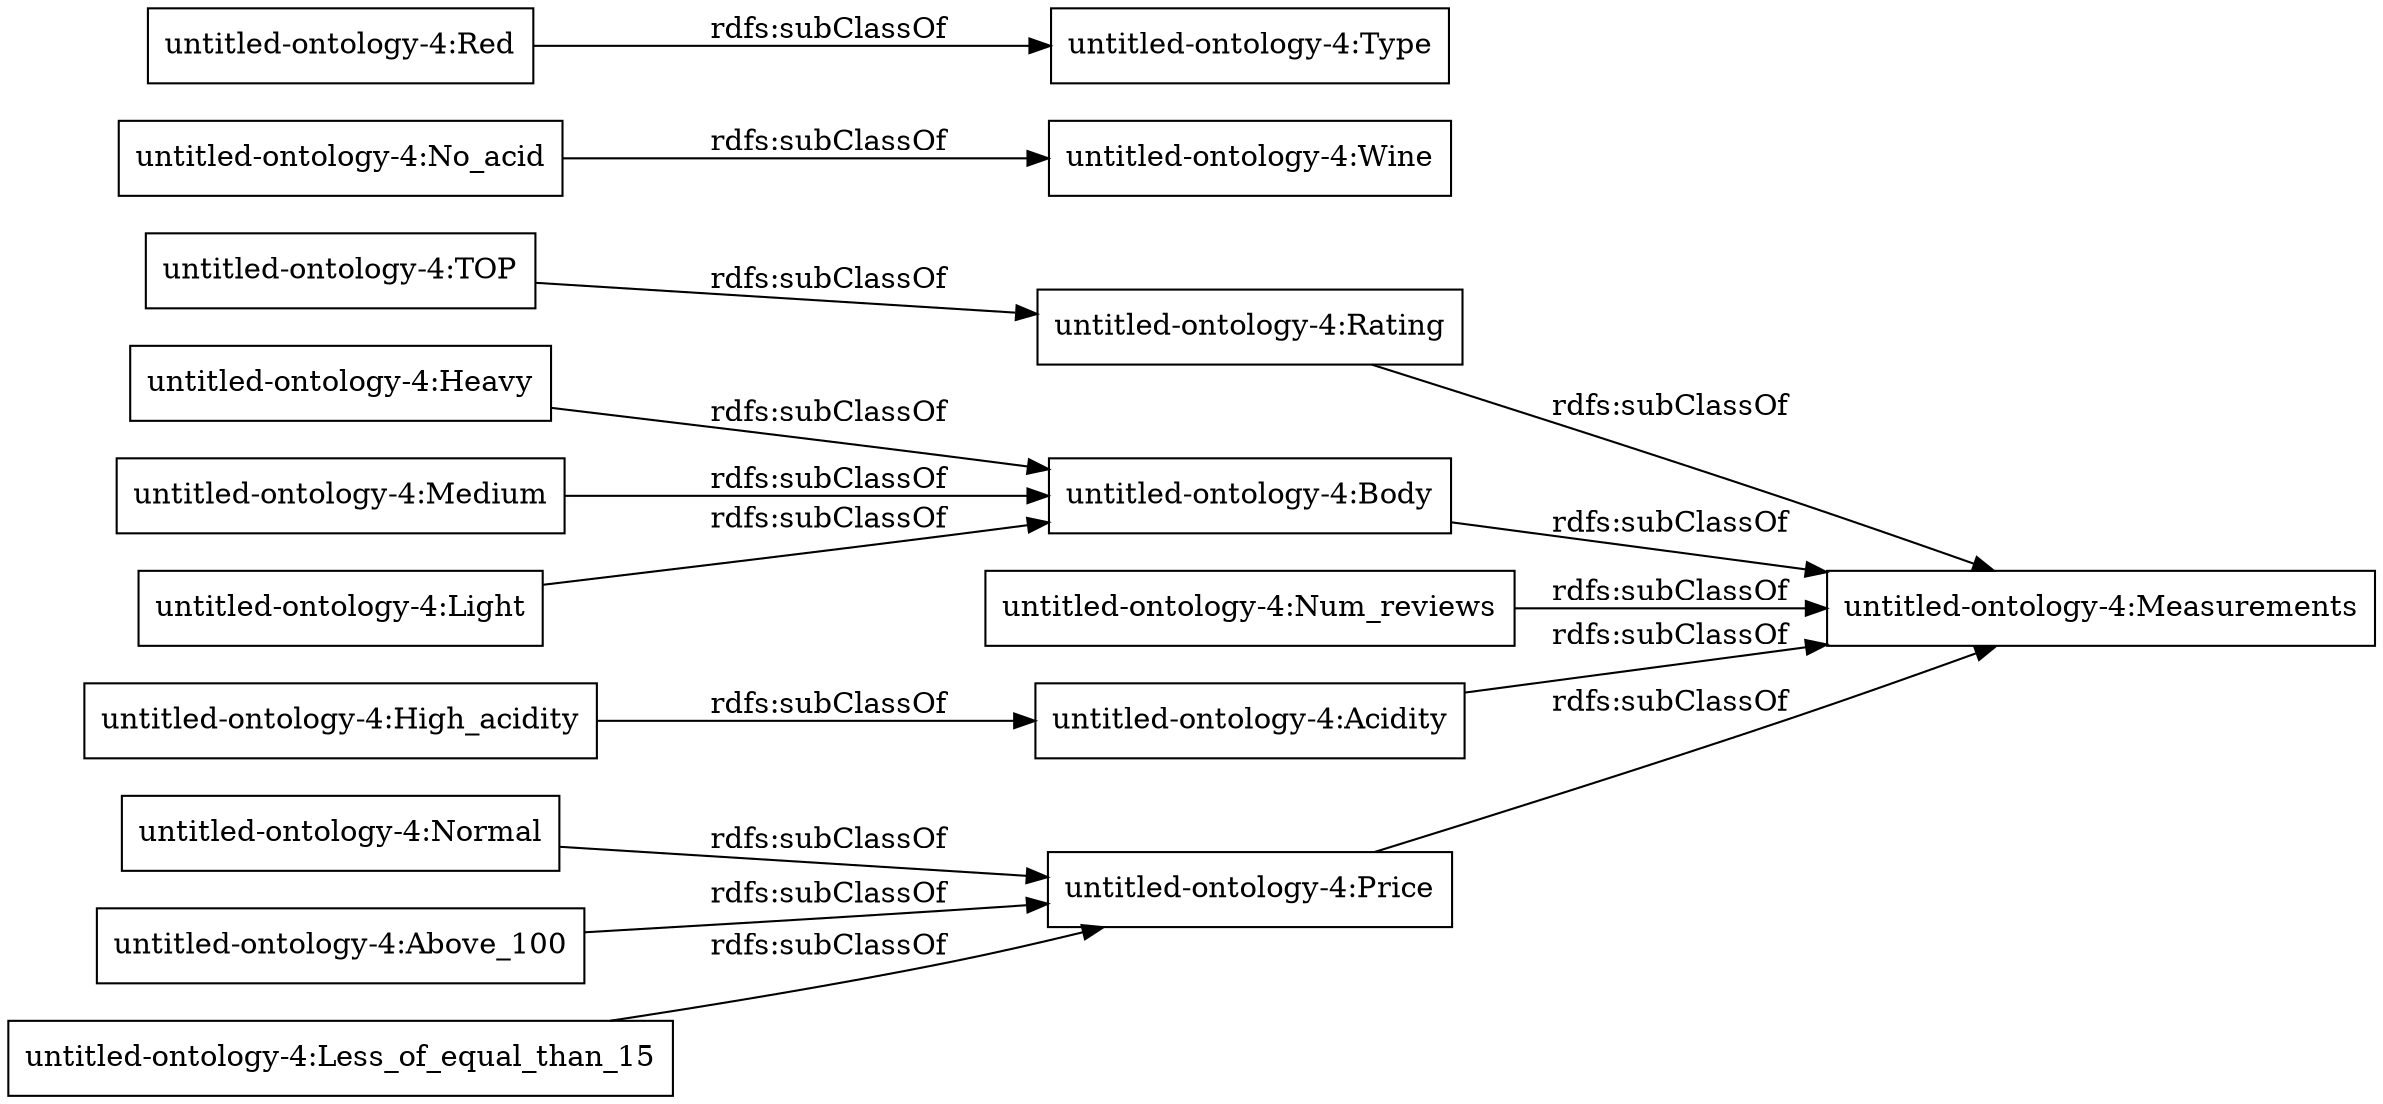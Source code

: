 digraph ar2dtool_diagram { 
rankdir=LR;
size="1000"
node [shape = rectangle, color="black"]; "untitled-ontology-4:Price" "untitled-ontology-4:No_acid" "untitled-ontology-4:Heavy" "untitled-ontology-4:Red" "untitled-ontology-4:Rating" "untitled-ontology-4:Body" "untitled-ontology-4:Normal" "untitled-ontology-4:Num_reviews" "untitled-ontology-4:TOP" "untitled-ontology-4:Medium" "untitled-ontology-4:Measurements" "untitled-ontology-4:Above_100" "untitled-ontology-4:Acidity" "untitled-ontology-4:Type" "untitled-ontology-4:Light" "untitled-ontology-4:High_acidity" "untitled-ontology-4:Less_of_equal_than_15" "untitled-ontology-4:Wine" ; /*classes style*/
	"untitled-ontology-4:TOP" -> "untitled-ontology-4:Rating" [ label = "rdfs:subClassOf" ];
	"untitled-ontology-4:Medium" -> "untitled-ontology-4:Body" [ label = "rdfs:subClassOf" ];
	"untitled-ontology-4:Above_100" -> "untitled-ontology-4:Price" [ label = "rdfs:subClassOf" ];
	"untitled-ontology-4:Num_reviews" -> "untitled-ontology-4:Measurements" [ label = "rdfs:subClassOf" ];
	"untitled-ontology-4:Heavy" -> "untitled-ontology-4:Body" [ label = "rdfs:subClassOf" ];
	"untitled-ontology-4:Body" -> "untitled-ontology-4:Measurements" [ label = "rdfs:subClassOf" ];
	"untitled-ontology-4:Less_of_equal_than_15" -> "untitled-ontology-4:Price" [ label = "rdfs:subClassOf" ];
	"untitled-ontology-4:Red" -> "untitled-ontology-4:Type" [ label = "rdfs:subClassOf" ];
	"untitled-ontology-4:Price" -> "untitled-ontology-4:Measurements" [ label = "rdfs:subClassOf" ];
	"untitled-ontology-4:Rating" -> "untitled-ontology-4:Measurements" [ label = "rdfs:subClassOf" ];
	"untitled-ontology-4:High_acidity" -> "untitled-ontology-4:Acidity" [ label = "rdfs:subClassOf" ];
	"untitled-ontology-4:Acidity" -> "untitled-ontology-4:Measurements" [ label = "rdfs:subClassOf" ];
	"untitled-ontology-4:Normal" -> "untitled-ontology-4:Price" [ label = "rdfs:subClassOf" ];
	"untitled-ontology-4:No_acid" -> "untitled-ontology-4:Wine" [ label = "rdfs:subClassOf" ];
	"untitled-ontology-4:Light" -> "untitled-ontology-4:Body" [ label = "rdfs:subClassOf" ];

}
